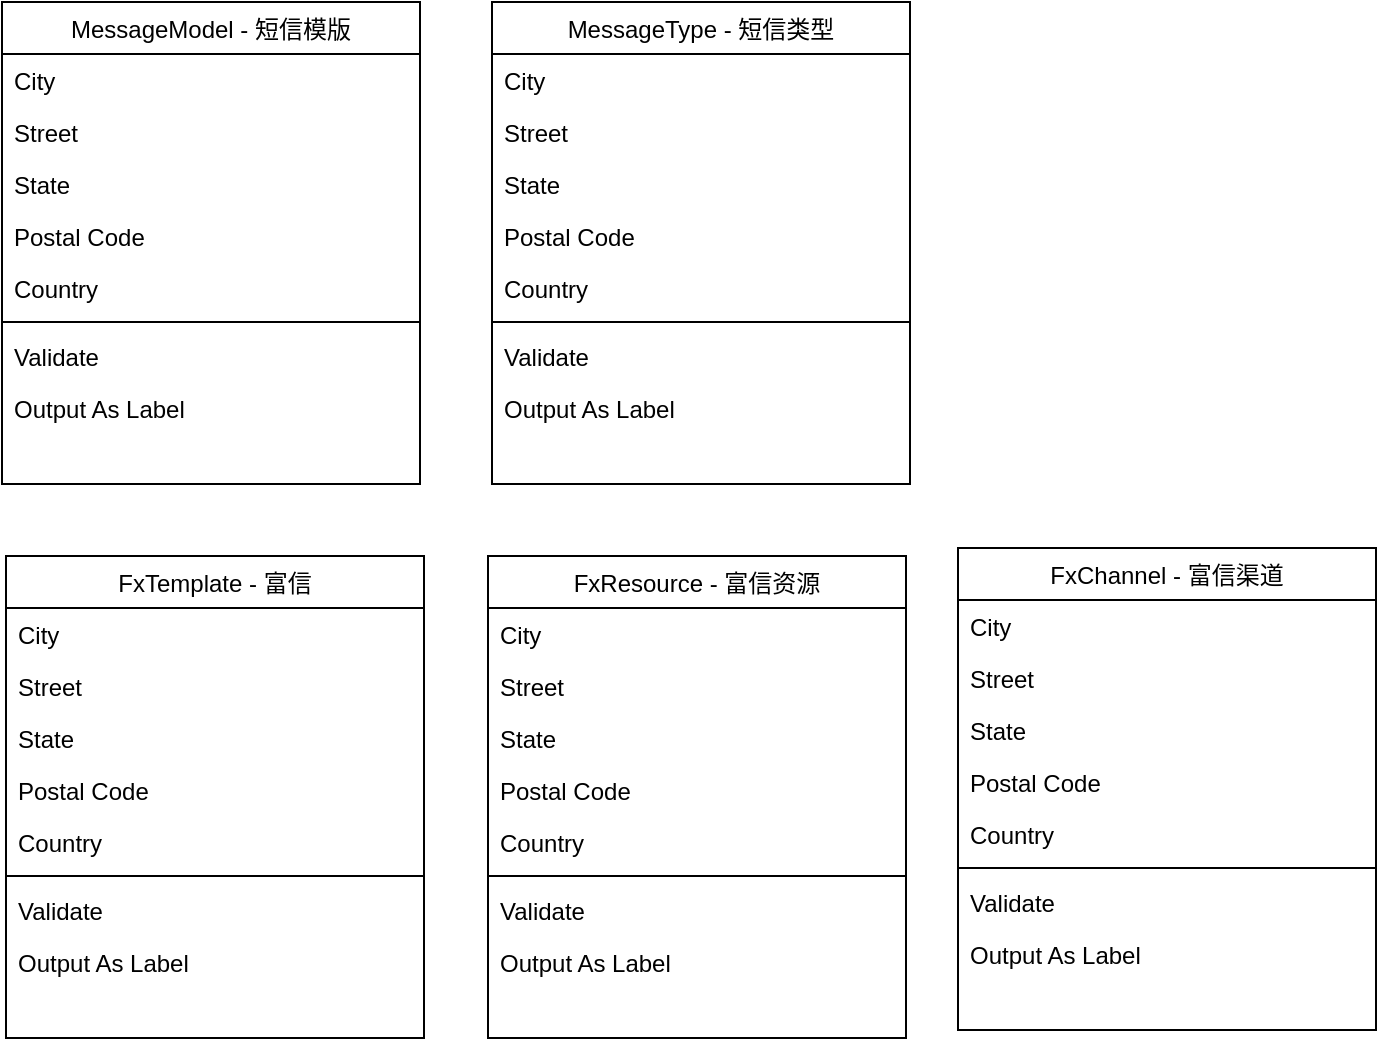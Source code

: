 <mxfile version="24.7.4">
  <diagram id="C5RBs43oDa-KdzZeNtuy" name="Page-1">
    <mxGraphModel dx="1221" dy="759" grid="0" gridSize="10" guides="1" tooltips="1" connect="1" arrows="1" fold="1" page="1" pageScale="1" pageWidth="827" pageHeight="1169" math="0" shadow="0">
      <root>
        <mxCell id="WIyWlLk6GJQsqaUBKTNV-0" />
        <mxCell id="WIyWlLk6GJQsqaUBKTNV-1" parent="WIyWlLk6GJQsqaUBKTNV-0" />
        <mxCell id="zkfFHV4jXpPFQw0GAbJ--17" value="MessageModel - 短信模版" style="swimlane;fontStyle=0;align=center;verticalAlign=top;childLayout=stackLayout;horizontal=1;startSize=26;horizontalStack=0;resizeParent=1;resizeLast=0;collapsible=1;marginBottom=0;rounded=0;shadow=0;strokeWidth=1;" parent="WIyWlLk6GJQsqaUBKTNV-1" vertex="1">
          <mxGeometry x="57" y="31" width="209" height="241" as="geometry">
            <mxRectangle x="550" y="140" width="160" height="26" as="alternateBounds" />
          </mxGeometry>
        </mxCell>
        <mxCell id="zkfFHV4jXpPFQw0GAbJ--19" value="City" style="text;align=left;verticalAlign=top;spacingLeft=4;spacingRight=4;overflow=hidden;rotatable=0;points=[[0,0.5],[1,0.5]];portConstraint=eastwest;rounded=0;shadow=0;html=0;" parent="zkfFHV4jXpPFQw0GAbJ--17" vertex="1">
          <mxGeometry y="26" width="209" height="26" as="geometry" />
        </mxCell>
        <mxCell id="zkfFHV4jXpPFQw0GAbJ--18" value="Street" style="text;align=left;verticalAlign=top;spacingLeft=4;spacingRight=4;overflow=hidden;rotatable=0;points=[[0,0.5],[1,0.5]];portConstraint=eastwest;" parent="zkfFHV4jXpPFQw0GAbJ--17" vertex="1">
          <mxGeometry y="52" width="209" height="26" as="geometry" />
        </mxCell>
        <mxCell id="zkfFHV4jXpPFQw0GAbJ--20" value="State" style="text;align=left;verticalAlign=top;spacingLeft=4;spacingRight=4;overflow=hidden;rotatable=0;points=[[0,0.5],[1,0.5]];portConstraint=eastwest;rounded=0;shadow=0;html=0;" parent="zkfFHV4jXpPFQw0GAbJ--17" vertex="1">
          <mxGeometry y="78" width="209" height="26" as="geometry" />
        </mxCell>
        <mxCell id="zkfFHV4jXpPFQw0GAbJ--21" value="Postal Code" style="text;align=left;verticalAlign=top;spacingLeft=4;spacingRight=4;overflow=hidden;rotatable=0;points=[[0,0.5],[1,0.5]];portConstraint=eastwest;rounded=0;shadow=0;html=0;" parent="zkfFHV4jXpPFQw0GAbJ--17" vertex="1">
          <mxGeometry y="104" width="209" height="26" as="geometry" />
        </mxCell>
        <mxCell id="zkfFHV4jXpPFQw0GAbJ--22" value="Country" style="text;align=left;verticalAlign=top;spacingLeft=4;spacingRight=4;overflow=hidden;rotatable=0;points=[[0,0.5],[1,0.5]];portConstraint=eastwest;rounded=0;shadow=0;html=0;" parent="zkfFHV4jXpPFQw0GAbJ--17" vertex="1">
          <mxGeometry y="130" width="209" height="26" as="geometry" />
        </mxCell>
        <mxCell id="zkfFHV4jXpPFQw0GAbJ--23" value="" style="line;html=1;strokeWidth=1;align=left;verticalAlign=middle;spacingTop=-1;spacingLeft=3;spacingRight=3;rotatable=0;labelPosition=right;points=[];portConstraint=eastwest;" parent="zkfFHV4jXpPFQw0GAbJ--17" vertex="1">
          <mxGeometry y="156" width="209" height="8" as="geometry" />
        </mxCell>
        <mxCell id="zkfFHV4jXpPFQw0GAbJ--24" value="Validate" style="text;align=left;verticalAlign=top;spacingLeft=4;spacingRight=4;overflow=hidden;rotatable=0;points=[[0,0.5],[1,0.5]];portConstraint=eastwest;" parent="zkfFHV4jXpPFQw0GAbJ--17" vertex="1">
          <mxGeometry y="164" width="209" height="26" as="geometry" />
        </mxCell>
        <mxCell id="zkfFHV4jXpPFQw0GAbJ--25" value="Output As Label" style="text;align=left;verticalAlign=top;spacingLeft=4;spacingRight=4;overflow=hidden;rotatable=0;points=[[0,0.5],[1,0.5]];portConstraint=eastwest;" parent="zkfFHV4jXpPFQw0GAbJ--17" vertex="1">
          <mxGeometry y="190" width="209" height="26" as="geometry" />
        </mxCell>
        <mxCell id="tffrqfV6xIUrn4BqQbJ3-0" value="MessageType - 短信类型" style="swimlane;fontStyle=0;align=center;verticalAlign=top;childLayout=stackLayout;horizontal=1;startSize=26;horizontalStack=0;resizeParent=1;resizeLast=0;collapsible=1;marginBottom=0;rounded=0;shadow=0;strokeWidth=1;" vertex="1" parent="WIyWlLk6GJQsqaUBKTNV-1">
          <mxGeometry x="302" y="31" width="209" height="241" as="geometry">
            <mxRectangle x="550" y="140" width="160" height="26" as="alternateBounds" />
          </mxGeometry>
        </mxCell>
        <mxCell id="tffrqfV6xIUrn4BqQbJ3-1" value="City" style="text;align=left;verticalAlign=top;spacingLeft=4;spacingRight=4;overflow=hidden;rotatable=0;points=[[0,0.5],[1,0.5]];portConstraint=eastwest;rounded=0;shadow=0;html=0;" vertex="1" parent="tffrqfV6xIUrn4BqQbJ3-0">
          <mxGeometry y="26" width="209" height="26" as="geometry" />
        </mxCell>
        <mxCell id="tffrqfV6xIUrn4BqQbJ3-2" value="Street" style="text;align=left;verticalAlign=top;spacingLeft=4;spacingRight=4;overflow=hidden;rotatable=0;points=[[0,0.5],[1,0.5]];portConstraint=eastwest;" vertex="1" parent="tffrqfV6xIUrn4BqQbJ3-0">
          <mxGeometry y="52" width="209" height="26" as="geometry" />
        </mxCell>
        <mxCell id="tffrqfV6xIUrn4BqQbJ3-3" value="State" style="text;align=left;verticalAlign=top;spacingLeft=4;spacingRight=4;overflow=hidden;rotatable=0;points=[[0,0.5],[1,0.5]];portConstraint=eastwest;rounded=0;shadow=0;html=0;" vertex="1" parent="tffrqfV6xIUrn4BqQbJ3-0">
          <mxGeometry y="78" width="209" height="26" as="geometry" />
        </mxCell>
        <mxCell id="tffrqfV6xIUrn4BqQbJ3-4" value="Postal Code" style="text;align=left;verticalAlign=top;spacingLeft=4;spacingRight=4;overflow=hidden;rotatable=0;points=[[0,0.5],[1,0.5]];portConstraint=eastwest;rounded=0;shadow=0;html=0;" vertex="1" parent="tffrqfV6xIUrn4BqQbJ3-0">
          <mxGeometry y="104" width="209" height="26" as="geometry" />
        </mxCell>
        <mxCell id="tffrqfV6xIUrn4BqQbJ3-5" value="Country" style="text;align=left;verticalAlign=top;spacingLeft=4;spacingRight=4;overflow=hidden;rotatable=0;points=[[0,0.5],[1,0.5]];portConstraint=eastwest;rounded=0;shadow=0;html=0;" vertex="1" parent="tffrqfV6xIUrn4BqQbJ3-0">
          <mxGeometry y="130" width="209" height="26" as="geometry" />
        </mxCell>
        <mxCell id="tffrqfV6xIUrn4BqQbJ3-6" value="" style="line;html=1;strokeWidth=1;align=left;verticalAlign=middle;spacingTop=-1;spacingLeft=3;spacingRight=3;rotatable=0;labelPosition=right;points=[];portConstraint=eastwest;" vertex="1" parent="tffrqfV6xIUrn4BqQbJ3-0">
          <mxGeometry y="156" width="209" height="8" as="geometry" />
        </mxCell>
        <mxCell id="tffrqfV6xIUrn4BqQbJ3-7" value="Validate" style="text;align=left;verticalAlign=top;spacingLeft=4;spacingRight=4;overflow=hidden;rotatable=0;points=[[0,0.5],[1,0.5]];portConstraint=eastwest;" vertex="1" parent="tffrqfV6xIUrn4BqQbJ3-0">
          <mxGeometry y="164" width="209" height="26" as="geometry" />
        </mxCell>
        <mxCell id="tffrqfV6xIUrn4BqQbJ3-8" value="Output As Label" style="text;align=left;verticalAlign=top;spacingLeft=4;spacingRight=4;overflow=hidden;rotatable=0;points=[[0,0.5],[1,0.5]];portConstraint=eastwest;" vertex="1" parent="tffrqfV6xIUrn4BqQbJ3-0">
          <mxGeometry y="190" width="209" height="26" as="geometry" />
        </mxCell>
        <mxCell id="tffrqfV6xIUrn4BqQbJ3-9" value="FxTemplate - 富信" style="swimlane;fontStyle=0;align=center;verticalAlign=top;childLayout=stackLayout;horizontal=1;startSize=26;horizontalStack=0;resizeParent=1;resizeLast=0;collapsible=1;marginBottom=0;rounded=0;shadow=0;strokeWidth=1;" vertex="1" parent="WIyWlLk6GJQsqaUBKTNV-1">
          <mxGeometry x="59" y="308" width="209" height="241" as="geometry">
            <mxRectangle x="550" y="140" width="160" height="26" as="alternateBounds" />
          </mxGeometry>
        </mxCell>
        <mxCell id="tffrqfV6xIUrn4BqQbJ3-10" value="City" style="text;align=left;verticalAlign=top;spacingLeft=4;spacingRight=4;overflow=hidden;rotatable=0;points=[[0,0.5],[1,0.5]];portConstraint=eastwest;rounded=0;shadow=0;html=0;" vertex="1" parent="tffrqfV6xIUrn4BqQbJ3-9">
          <mxGeometry y="26" width="209" height="26" as="geometry" />
        </mxCell>
        <mxCell id="tffrqfV6xIUrn4BqQbJ3-11" value="Street" style="text;align=left;verticalAlign=top;spacingLeft=4;spacingRight=4;overflow=hidden;rotatable=0;points=[[0,0.5],[1,0.5]];portConstraint=eastwest;" vertex="1" parent="tffrqfV6xIUrn4BqQbJ3-9">
          <mxGeometry y="52" width="209" height="26" as="geometry" />
        </mxCell>
        <mxCell id="tffrqfV6xIUrn4BqQbJ3-12" value="State" style="text;align=left;verticalAlign=top;spacingLeft=4;spacingRight=4;overflow=hidden;rotatable=0;points=[[0,0.5],[1,0.5]];portConstraint=eastwest;rounded=0;shadow=0;html=0;" vertex="1" parent="tffrqfV6xIUrn4BqQbJ3-9">
          <mxGeometry y="78" width="209" height="26" as="geometry" />
        </mxCell>
        <mxCell id="tffrqfV6xIUrn4BqQbJ3-13" value="Postal Code" style="text;align=left;verticalAlign=top;spacingLeft=4;spacingRight=4;overflow=hidden;rotatable=0;points=[[0,0.5],[1,0.5]];portConstraint=eastwest;rounded=0;shadow=0;html=0;" vertex="1" parent="tffrqfV6xIUrn4BqQbJ3-9">
          <mxGeometry y="104" width="209" height="26" as="geometry" />
        </mxCell>
        <mxCell id="tffrqfV6xIUrn4BqQbJ3-14" value="Country" style="text;align=left;verticalAlign=top;spacingLeft=4;spacingRight=4;overflow=hidden;rotatable=0;points=[[0,0.5],[1,0.5]];portConstraint=eastwest;rounded=0;shadow=0;html=0;" vertex="1" parent="tffrqfV6xIUrn4BqQbJ3-9">
          <mxGeometry y="130" width="209" height="26" as="geometry" />
        </mxCell>
        <mxCell id="tffrqfV6xIUrn4BqQbJ3-15" value="" style="line;html=1;strokeWidth=1;align=left;verticalAlign=middle;spacingTop=-1;spacingLeft=3;spacingRight=3;rotatable=0;labelPosition=right;points=[];portConstraint=eastwest;" vertex="1" parent="tffrqfV6xIUrn4BqQbJ3-9">
          <mxGeometry y="156" width="209" height="8" as="geometry" />
        </mxCell>
        <mxCell id="tffrqfV6xIUrn4BqQbJ3-16" value="Validate" style="text;align=left;verticalAlign=top;spacingLeft=4;spacingRight=4;overflow=hidden;rotatable=0;points=[[0,0.5],[1,0.5]];portConstraint=eastwest;" vertex="1" parent="tffrqfV6xIUrn4BqQbJ3-9">
          <mxGeometry y="164" width="209" height="26" as="geometry" />
        </mxCell>
        <mxCell id="tffrqfV6xIUrn4BqQbJ3-17" value="Output As Label" style="text;align=left;verticalAlign=top;spacingLeft=4;spacingRight=4;overflow=hidden;rotatable=0;points=[[0,0.5],[1,0.5]];portConstraint=eastwest;" vertex="1" parent="tffrqfV6xIUrn4BqQbJ3-9">
          <mxGeometry y="190" width="209" height="26" as="geometry" />
        </mxCell>
        <mxCell id="tffrqfV6xIUrn4BqQbJ3-18" value="FxResource - 富信资源" style="swimlane;fontStyle=0;align=center;verticalAlign=top;childLayout=stackLayout;horizontal=1;startSize=26;horizontalStack=0;resizeParent=1;resizeLast=0;collapsible=1;marginBottom=0;rounded=0;shadow=0;strokeWidth=1;" vertex="1" parent="WIyWlLk6GJQsqaUBKTNV-1">
          <mxGeometry x="300" y="308" width="209" height="241" as="geometry">
            <mxRectangle x="550" y="140" width="160" height="26" as="alternateBounds" />
          </mxGeometry>
        </mxCell>
        <mxCell id="tffrqfV6xIUrn4BqQbJ3-19" value="City" style="text;align=left;verticalAlign=top;spacingLeft=4;spacingRight=4;overflow=hidden;rotatable=0;points=[[0,0.5],[1,0.5]];portConstraint=eastwest;rounded=0;shadow=0;html=0;" vertex="1" parent="tffrqfV6xIUrn4BqQbJ3-18">
          <mxGeometry y="26" width="209" height="26" as="geometry" />
        </mxCell>
        <mxCell id="tffrqfV6xIUrn4BqQbJ3-20" value="Street" style="text;align=left;verticalAlign=top;spacingLeft=4;spacingRight=4;overflow=hidden;rotatable=0;points=[[0,0.5],[1,0.5]];portConstraint=eastwest;" vertex="1" parent="tffrqfV6xIUrn4BqQbJ3-18">
          <mxGeometry y="52" width="209" height="26" as="geometry" />
        </mxCell>
        <mxCell id="tffrqfV6xIUrn4BqQbJ3-21" value="State" style="text;align=left;verticalAlign=top;spacingLeft=4;spacingRight=4;overflow=hidden;rotatable=0;points=[[0,0.5],[1,0.5]];portConstraint=eastwest;rounded=0;shadow=0;html=0;" vertex="1" parent="tffrqfV6xIUrn4BqQbJ3-18">
          <mxGeometry y="78" width="209" height="26" as="geometry" />
        </mxCell>
        <mxCell id="tffrqfV6xIUrn4BqQbJ3-22" value="Postal Code" style="text;align=left;verticalAlign=top;spacingLeft=4;spacingRight=4;overflow=hidden;rotatable=0;points=[[0,0.5],[1,0.5]];portConstraint=eastwest;rounded=0;shadow=0;html=0;" vertex="1" parent="tffrqfV6xIUrn4BqQbJ3-18">
          <mxGeometry y="104" width="209" height="26" as="geometry" />
        </mxCell>
        <mxCell id="tffrqfV6xIUrn4BqQbJ3-23" value="Country" style="text;align=left;verticalAlign=top;spacingLeft=4;spacingRight=4;overflow=hidden;rotatable=0;points=[[0,0.5],[1,0.5]];portConstraint=eastwest;rounded=0;shadow=0;html=0;" vertex="1" parent="tffrqfV6xIUrn4BqQbJ3-18">
          <mxGeometry y="130" width="209" height="26" as="geometry" />
        </mxCell>
        <mxCell id="tffrqfV6xIUrn4BqQbJ3-24" value="" style="line;html=1;strokeWidth=1;align=left;verticalAlign=middle;spacingTop=-1;spacingLeft=3;spacingRight=3;rotatable=0;labelPosition=right;points=[];portConstraint=eastwest;" vertex="1" parent="tffrqfV6xIUrn4BqQbJ3-18">
          <mxGeometry y="156" width="209" height="8" as="geometry" />
        </mxCell>
        <mxCell id="tffrqfV6xIUrn4BqQbJ3-25" value="Validate" style="text;align=left;verticalAlign=top;spacingLeft=4;spacingRight=4;overflow=hidden;rotatable=0;points=[[0,0.5],[1,0.5]];portConstraint=eastwest;" vertex="1" parent="tffrqfV6xIUrn4BqQbJ3-18">
          <mxGeometry y="164" width="209" height="26" as="geometry" />
        </mxCell>
        <mxCell id="tffrqfV6xIUrn4BqQbJ3-26" value="Output As Label" style="text;align=left;verticalAlign=top;spacingLeft=4;spacingRight=4;overflow=hidden;rotatable=0;points=[[0,0.5],[1,0.5]];portConstraint=eastwest;" vertex="1" parent="tffrqfV6xIUrn4BqQbJ3-18">
          <mxGeometry y="190" width="209" height="26" as="geometry" />
        </mxCell>
        <mxCell id="tffrqfV6xIUrn4BqQbJ3-27" value="FxChannel - 富信渠道" style="swimlane;fontStyle=0;align=center;verticalAlign=top;childLayout=stackLayout;horizontal=1;startSize=26;horizontalStack=0;resizeParent=1;resizeLast=0;collapsible=1;marginBottom=0;rounded=0;shadow=0;strokeWidth=1;" vertex="1" parent="WIyWlLk6GJQsqaUBKTNV-1">
          <mxGeometry x="535" y="304" width="209" height="241" as="geometry">
            <mxRectangle x="550" y="140" width="160" height="26" as="alternateBounds" />
          </mxGeometry>
        </mxCell>
        <mxCell id="tffrqfV6xIUrn4BqQbJ3-28" value="City" style="text;align=left;verticalAlign=top;spacingLeft=4;spacingRight=4;overflow=hidden;rotatable=0;points=[[0,0.5],[1,0.5]];portConstraint=eastwest;rounded=0;shadow=0;html=0;" vertex="1" parent="tffrqfV6xIUrn4BqQbJ3-27">
          <mxGeometry y="26" width="209" height="26" as="geometry" />
        </mxCell>
        <mxCell id="tffrqfV6xIUrn4BqQbJ3-29" value="Street" style="text;align=left;verticalAlign=top;spacingLeft=4;spacingRight=4;overflow=hidden;rotatable=0;points=[[0,0.5],[1,0.5]];portConstraint=eastwest;" vertex="1" parent="tffrqfV6xIUrn4BqQbJ3-27">
          <mxGeometry y="52" width="209" height="26" as="geometry" />
        </mxCell>
        <mxCell id="tffrqfV6xIUrn4BqQbJ3-30" value="State" style="text;align=left;verticalAlign=top;spacingLeft=4;spacingRight=4;overflow=hidden;rotatable=0;points=[[0,0.5],[1,0.5]];portConstraint=eastwest;rounded=0;shadow=0;html=0;" vertex="1" parent="tffrqfV6xIUrn4BqQbJ3-27">
          <mxGeometry y="78" width="209" height="26" as="geometry" />
        </mxCell>
        <mxCell id="tffrqfV6xIUrn4BqQbJ3-31" value="Postal Code" style="text;align=left;verticalAlign=top;spacingLeft=4;spacingRight=4;overflow=hidden;rotatable=0;points=[[0,0.5],[1,0.5]];portConstraint=eastwest;rounded=0;shadow=0;html=0;" vertex="1" parent="tffrqfV6xIUrn4BqQbJ3-27">
          <mxGeometry y="104" width="209" height="26" as="geometry" />
        </mxCell>
        <mxCell id="tffrqfV6xIUrn4BqQbJ3-32" value="Country" style="text;align=left;verticalAlign=top;spacingLeft=4;spacingRight=4;overflow=hidden;rotatable=0;points=[[0,0.5],[1,0.5]];portConstraint=eastwest;rounded=0;shadow=0;html=0;" vertex="1" parent="tffrqfV6xIUrn4BqQbJ3-27">
          <mxGeometry y="130" width="209" height="26" as="geometry" />
        </mxCell>
        <mxCell id="tffrqfV6xIUrn4BqQbJ3-33" value="" style="line;html=1;strokeWidth=1;align=left;verticalAlign=middle;spacingTop=-1;spacingLeft=3;spacingRight=3;rotatable=0;labelPosition=right;points=[];portConstraint=eastwest;" vertex="1" parent="tffrqfV6xIUrn4BqQbJ3-27">
          <mxGeometry y="156" width="209" height="8" as="geometry" />
        </mxCell>
        <mxCell id="tffrqfV6xIUrn4BqQbJ3-34" value="Validate" style="text;align=left;verticalAlign=top;spacingLeft=4;spacingRight=4;overflow=hidden;rotatable=0;points=[[0,0.5],[1,0.5]];portConstraint=eastwest;" vertex="1" parent="tffrqfV6xIUrn4BqQbJ3-27">
          <mxGeometry y="164" width="209" height="26" as="geometry" />
        </mxCell>
        <mxCell id="tffrqfV6xIUrn4BqQbJ3-35" value="Output As Label" style="text;align=left;verticalAlign=top;spacingLeft=4;spacingRight=4;overflow=hidden;rotatable=0;points=[[0,0.5],[1,0.5]];portConstraint=eastwest;" vertex="1" parent="tffrqfV6xIUrn4BqQbJ3-27">
          <mxGeometry y="190" width="209" height="26" as="geometry" />
        </mxCell>
      </root>
    </mxGraphModel>
  </diagram>
</mxfile>
